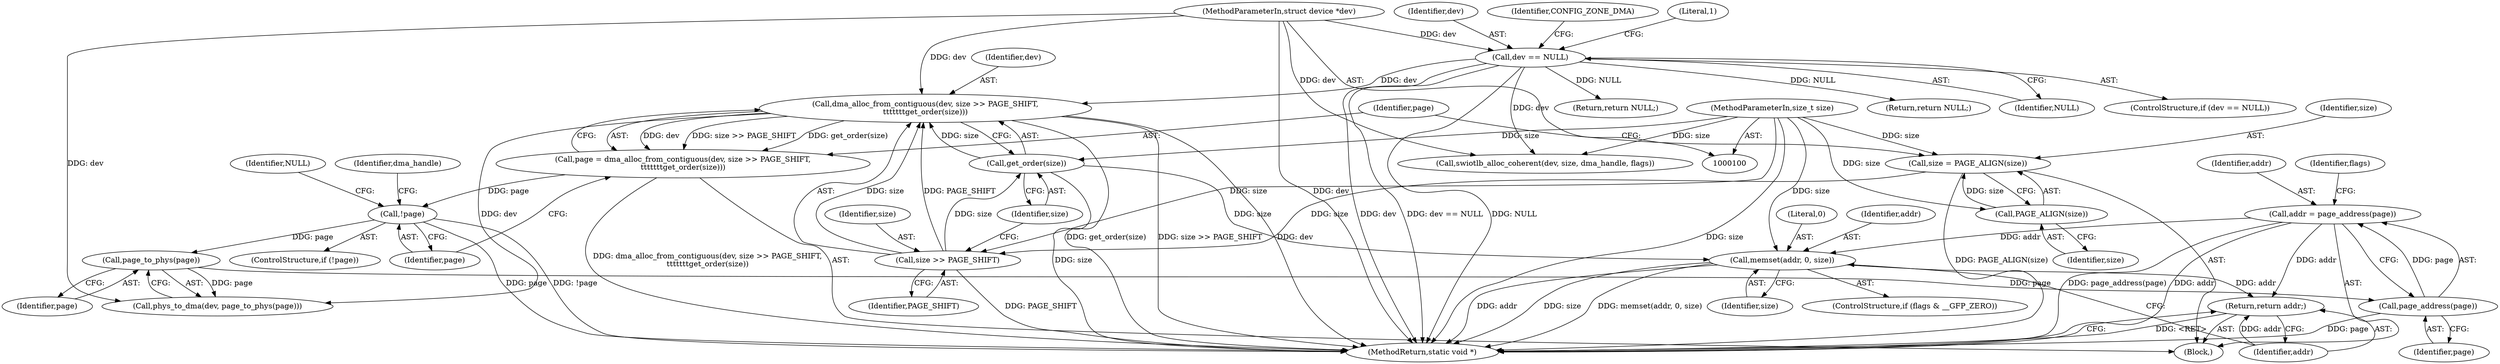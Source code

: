 digraph "1_linux_6829e274a623187c24f7cfc0e3d35f25d087fcc5_0@API" {
"1000173" [label="(Call,memset(addr, 0, size))"];
"1000165" [label="(Call,addr = page_address(page))"];
"1000167" [label="(Call,page_address(page))"];
"1000163" [label="(Call,page_to_phys(page))"];
"1000154" [label="(Call,!page)"];
"1000144" [label="(Call,page = dma_alloc_from_contiguous(dev, size >> PAGE_SHIFT,\n\t\t\t\t\t\t\tget_order(size)))"];
"1000146" [label="(Call,dma_alloc_from_contiguous(dev, size >> PAGE_SHIFT,\n\t\t\t\t\t\t\tget_order(size)))"];
"1000108" [label="(Call,dev == NULL)"];
"1000101" [label="(MethodParameterIn,struct device *dev)"];
"1000148" [label="(Call,size >> PAGE_SHIFT)"];
"1000140" [label="(Call,size = PAGE_ALIGN(size))"];
"1000142" [label="(Call,PAGE_ALIGN(size))"];
"1000102" [label="(MethodParameterIn,size_t size)"];
"1000151" [label="(Call,get_order(size))"];
"1000177" [label="(Return,return addr;)"];
"1000187" [label="(MethodReturn,static void *)"];
"1000113" [label="(Literal,1)"];
"1000146" [label="(Call,dma_alloc_from_contiguous(dev, size >> PAGE_SHIFT,\n\t\t\t\t\t\t\tget_order(size)))"];
"1000145" [label="(Identifier,page)"];
"1000140" [label="(Call,size = PAGE_ALIGN(size))"];
"1000165" [label="(Call,addr = page_address(page))"];
"1000142" [label="(Call,PAGE_ALIGN(size))"];
"1000115" [label="(Return,return NULL;)"];
"1000161" [label="(Call,phys_to_dma(dev, page_to_phys(page)))"];
"1000137" [label="(Block,)"];
"1000150" [label="(Identifier,PAGE_SHIFT)"];
"1000155" [label="(Identifier,page)"];
"1000175" [label="(Literal,0)"];
"1000164" [label="(Identifier,page)"];
"1000168" [label="(Identifier,page)"];
"1000163" [label="(Call,page_to_phys(page))"];
"1000176" [label="(Identifier,size)"];
"1000144" [label="(Call,page = dma_alloc_from_contiguous(dev, size >> PAGE_SHIFT,\n\t\t\t\t\t\t\tget_order(size)))"];
"1000177" [label="(Return,return addr;)"];
"1000166" [label="(Identifier,addr)"];
"1000147" [label="(Identifier,dev)"];
"1000152" [label="(Identifier,size)"];
"1000143" [label="(Identifier,size)"];
"1000167" [label="(Call,page_address(page))"];
"1000148" [label="(Call,size >> PAGE_SHIFT)"];
"1000108" [label="(Call,dev == NULL)"];
"1000178" [label="(Identifier,addr)"];
"1000174" [label="(Identifier,addr)"];
"1000157" [label="(Identifier,NULL)"];
"1000109" [label="(Identifier,dev)"];
"1000169" [label="(ControlStructure,if (flags & __GFP_ZERO))"];
"1000153" [label="(ControlStructure,if (!page))"];
"1000171" [label="(Identifier,flags)"];
"1000101" [label="(MethodParameterIn,struct device *dev)"];
"1000120" [label="(Identifier,CONFIG_ZONE_DMA)"];
"1000173" [label="(Call,memset(addr, 0, size))"];
"1000156" [label="(Return,return NULL;)"];
"1000149" [label="(Identifier,size)"];
"1000151" [label="(Call,get_order(size))"];
"1000110" [label="(Identifier,NULL)"];
"1000141" [label="(Identifier,size)"];
"1000107" [label="(ControlStructure,if (dev == NULL))"];
"1000154" [label="(Call,!page)"];
"1000160" [label="(Identifier,dma_handle)"];
"1000102" [label="(MethodParameterIn,size_t size)"];
"1000182" [label="(Call,swiotlb_alloc_coherent(dev, size, dma_handle, flags))"];
"1000173" -> "1000169"  [label="AST: "];
"1000173" -> "1000176"  [label="CFG: "];
"1000174" -> "1000173"  [label="AST: "];
"1000175" -> "1000173"  [label="AST: "];
"1000176" -> "1000173"  [label="AST: "];
"1000178" -> "1000173"  [label="CFG: "];
"1000173" -> "1000187"  [label="DDG: size"];
"1000173" -> "1000187"  [label="DDG: memset(addr, 0, size)"];
"1000173" -> "1000187"  [label="DDG: addr"];
"1000165" -> "1000173"  [label="DDG: addr"];
"1000151" -> "1000173"  [label="DDG: size"];
"1000102" -> "1000173"  [label="DDG: size"];
"1000173" -> "1000177"  [label="DDG: addr"];
"1000165" -> "1000137"  [label="AST: "];
"1000165" -> "1000167"  [label="CFG: "];
"1000166" -> "1000165"  [label="AST: "];
"1000167" -> "1000165"  [label="AST: "];
"1000171" -> "1000165"  [label="CFG: "];
"1000165" -> "1000187"  [label="DDG: addr"];
"1000165" -> "1000187"  [label="DDG: page_address(page)"];
"1000167" -> "1000165"  [label="DDG: page"];
"1000165" -> "1000177"  [label="DDG: addr"];
"1000167" -> "1000168"  [label="CFG: "];
"1000168" -> "1000167"  [label="AST: "];
"1000167" -> "1000187"  [label="DDG: page"];
"1000163" -> "1000167"  [label="DDG: page"];
"1000163" -> "1000161"  [label="AST: "];
"1000163" -> "1000164"  [label="CFG: "];
"1000164" -> "1000163"  [label="AST: "];
"1000161" -> "1000163"  [label="CFG: "];
"1000163" -> "1000161"  [label="DDG: page"];
"1000154" -> "1000163"  [label="DDG: page"];
"1000154" -> "1000153"  [label="AST: "];
"1000154" -> "1000155"  [label="CFG: "];
"1000155" -> "1000154"  [label="AST: "];
"1000157" -> "1000154"  [label="CFG: "];
"1000160" -> "1000154"  [label="CFG: "];
"1000154" -> "1000187"  [label="DDG: !page"];
"1000154" -> "1000187"  [label="DDG: page"];
"1000144" -> "1000154"  [label="DDG: page"];
"1000144" -> "1000137"  [label="AST: "];
"1000144" -> "1000146"  [label="CFG: "];
"1000145" -> "1000144"  [label="AST: "];
"1000146" -> "1000144"  [label="AST: "];
"1000155" -> "1000144"  [label="CFG: "];
"1000144" -> "1000187"  [label="DDG: dma_alloc_from_contiguous(dev, size >> PAGE_SHIFT,\n\t\t\t\t\t\t\tget_order(size))"];
"1000146" -> "1000144"  [label="DDG: dev"];
"1000146" -> "1000144"  [label="DDG: size >> PAGE_SHIFT"];
"1000146" -> "1000144"  [label="DDG: get_order(size)"];
"1000146" -> "1000151"  [label="CFG: "];
"1000147" -> "1000146"  [label="AST: "];
"1000148" -> "1000146"  [label="AST: "];
"1000151" -> "1000146"  [label="AST: "];
"1000146" -> "1000187"  [label="DDG: get_order(size)"];
"1000146" -> "1000187"  [label="DDG: size >> PAGE_SHIFT"];
"1000146" -> "1000187"  [label="DDG: dev"];
"1000108" -> "1000146"  [label="DDG: dev"];
"1000101" -> "1000146"  [label="DDG: dev"];
"1000148" -> "1000146"  [label="DDG: size"];
"1000148" -> "1000146"  [label="DDG: PAGE_SHIFT"];
"1000151" -> "1000146"  [label="DDG: size"];
"1000146" -> "1000161"  [label="DDG: dev"];
"1000108" -> "1000107"  [label="AST: "];
"1000108" -> "1000110"  [label="CFG: "];
"1000109" -> "1000108"  [label="AST: "];
"1000110" -> "1000108"  [label="AST: "];
"1000113" -> "1000108"  [label="CFG: "];
"1000120" -> "1000108"  [label="CFG: "];
"1000108" -> "1000187"  [label="DDG: dev == NULL"];
"1000108" -> "1000187"  [label="DDG: NULL"];
"1000108" -> "1000187"  [label="DDG: dev"];
"1000101" -> "1000108"  [label="DDG: dev"];
"1000108" -> "1000115"  [label="DDG: NULL"];
"1000108" -> "1000156"  [label="DDG: NULL"];
"1000108" -> "1000182"  [label="DDG: dev"];
"1000101" -> "1000100"  [label="AST: "];
"1000101" -> "1000187"  [label="DDG: dev"];
"1000101" -> "1000161"  [label="DDG: dev"];
"1000101" -> "1000182"  [label="DDG: dev"];
"1000148" -> "1000150"  [label="CFG: "];
"1000149" -> "1000148"  [label="AST: "];
"1000150" -> "1000148"  [label="AST: "];
"1000152" -> "1000148"  [label="CFG: "];
"1000148" -> "1000187"  [label="DDG: PAGE_SHIFT"];
"1000140" -> "1000148"  [label="DDG: size"];
"1000102" -> "1000148"  [label="DDG: size"];
"1000148" -> "1000151"  [label="DDG: size"];
"1000140" -> "1000137"  [label="AST: "];
"1000140" -> "1000142"  [label="CFG: "];
"1000141" -> "1000140"  [label="AST: "];
"1000142" -> "1000140"  [label="AST: "];
"1000145" -> "1000140"  [label="CFG: "];
"1000140" -> "1000187"  [label="DDG: PAGE_ALIGN(size)"];
"1000142" -> "1000140"  [label="DDG: size"];
"1000102" -> "1000140"  [label="DDG: size"];
"1000142" -> "1000143"  [label="CFG: "];
"1000143" -> "1000142"  [label="AST: "];
"1000102" -> "1000142"  [label="DDG: size"];
"1000102" -> "1000100"  [label="AST: "];
"1000102" -> "1000187"  [label="DDG: size"];
"1000102" -> "1000151"  [label="DDG: size"];
"1000102" -> "1000182"  [label="DDG: size"];
"1000151" -> "1000152"  [label="CFG: "];
"1000152" -> "1000151"  [label="AST: "];
"1000151" -> "1000187"  [label="DDG: size"];
"1000177" -> "1000137"  [label="AST: "];
"1000177" -> "1000178"  [label="CFG: "];
"1000178" -> "1000177"  [label="AST: "];
"1000187" -> "1000177"  [label="CFG: "];
"1000177" -> "1000187"  [label="DDG: <RET>"];
"1000178" -> "1000177"  [label="DDG: addr"];
}
